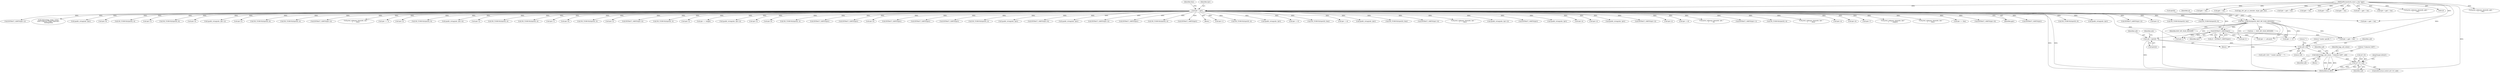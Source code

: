 digraph "0_tcpdump_d10a0f980fe8f9407ab1ffbd612641433ebe175e@pointer" {
"1001649" [label="(Call,safi = tptr[2])"];
"1001647" [label="(Call,EXTRACT_16BITS(tptr))"];
"1000142" [label="(Call,tptr = pptr)"];
"1000128" [label="(MethodParameterIn,const u_char *pptr)"];
"1001640" [label="(Call,ND_TCHECK2(tptr[0], BGP_MP_NLRI_MINSIZE))"];
"1001668" [label="(Call,safi>128)"];
"1001674" [label="(Call,tok2str(bgp_safi_values, \"Unknown SAFI\", safi))"];
"1001698" [label="(Call,af<<8 | safi)"];
"1001647" [label="(Call,EXTRACT_16BITS(tptr))"];
"1001670" [label="(Literal,128)"];
"1002505" [label="(Call,ND_TCHECK2(tptr[0], 8))"];
"1000598" [label="(Call,ipaddr_string(ndo, tptr))"];
"1000128" [label="(MethodParameterIn,const u_char *pptr)"];
"1002431" [label="(Call,EXTRACT_24BITS(tptr+2))"];
"1002257" [label="(Call,tptr+2)"];
"1000385" [label="(Call,ND_TCHECK2(tptr[0], len))"];
"1001672" [label="(Literal,\"\")"];
"1002447" [label="(Call,ND_TCHECK2(tptr[0], 8))"];
"1002242" [label="(Call,EXTRACT_32BITS(tptr+2))"];
"1001677" [label="(Identifier,safi)"];
"1000170" [label="(Call,tok2str(bgp_origin_values,\n\t\t\t\t\t\t\"Unknown Origin Typecode\",\n\t\t\t\t\t\ttptr[0]))"];
"1001646" [label="(Identifier,af)"];
"1001656" [label="(Identifier,ndo)"];
"1002516" [label="(Call,ipaddr_string(ndo, tptr))"];
"1002308" [label="(Call,tptr+6)"];
"1000321" [label="(Call,ND_TCHECK2(tptr[0], 4))"];
"1001649" [label="(Call,safi = tptr[2])"];
"1001691" [label="(Call,tptr < pptr + len)"];
"1002354" [label="(Call,tptr+3)"];
"1000445" [label="(Call,ND_TCHECK2(tptr[0], 8))"];
"1002205" [label="(Call,tptr+4)"];
"1002890" [label="(Call,print_unknown_data(ndo, pptr, \"\n\t    \", len))"];
"1002219" [label="(Call,ipaddr_string(ndo, tptr+2))"];
"1001698" [label="(Call,af<<8 | safi)"];
"1002432" [label="(Call,tptr+2)"];
"1002088" [label="(JumpTarget,default:)"];
"1000142" [label="(Call,tptr = pptr)"];
"1002525" [label="(Call,ND_TCHECK2(tptr[0], 8))"];
"1001640" [label="(Call,ND_TCHECK2(tptr[0], BGP_MP_NLRI_MINSIZE))"];
"1000486" [label="(Call,ND_TCHECK2(tptr[0], 4))"];
"1001671" [label="(Literal,\"vendor specific \")"];
"1002199" [label="(Call,EXTRACT_32BITS(tptr+4))"];
"1001615" [label="(Call,print_unknown_data(ndo, tptr, \"\n\t    \", tlen))"];
"1000146" [label="(Identifier,tlen)"];
"1002130" [label="(Call,tptr += advance)"];
"1002585" [label="(Call,tptr += 3)"];
"1002369" [label="(Call,tptr+2)"];
"1002468" [label="(Call,ND_TCHECK2(tptr[0], 8))"];
"1001644" [label="(Identifier,BGP_MP_NLRI_MINSIZE)"];
"1001693" [label="(Call,pptr + len)"];
"1002203" [label="(Call,ipaddr_string(ndo, tptr+4))"];
"1002195" [label="(Call,tptr+2)"];
"1000347" [label="(Call,ND_TCHECK2(tptr[0], 4))"];
"1002489" [label="(Call,ND_TCHECK2(tptr[0], 4))"];
"1002403" [label="(Call,tptr+1)"];
"1000143" [label="(Identifier,tptr)"];
"1000206" [label="(Call,tptr < pptr + len)"];
"1001625" [label="(Call,pptr + len)"];
"1002225" [label="(Call,tptr+6)"];
"1002395" [label="(Call,ND_TCHECK2(tptr[0], 5))"];
"1001699" [label="(Call,af<<8)"];
"1000200" [label="(Call,bgp_attr_get_as_size(ndo, atype, pptr, len))"];
"1002349" [label="(Call,tptr+2)"];
"1002368" [label="(Call,EXTRACT_16BITS(tptr+2))"];
"1000150" [label="(Block,)"];
"1002570" [label="(Call,ND_TCHECK2(tptr[0], 3))"];
"1002221" [label="(Call,tptr+2)"];
"1002640" [label="(Call,tptr += length)"];
"1001651" [label="(Call,tptr[2])"];
"1001680" [label="(Call,len == BGP_MP_NLRI_MINSIZE)"];
"1002298" [label="(Call,ipaddr_string(ndo, tptr+2))"];
"1002119" [label="(Call,tptr = pptr + len)"];
"1002243" [label="(Call,tptr+2)"];
"1002919" [label="(MethodReturn,RET)"];
"1000208" [label="(Call,pptr + len)"];
"1002325" [label="(Call,tptr+6)"];
"1000615" [label="(Call,ND_TCHECK2(tptr[0], 3))"];
"1000493" [label="(Call,EXTRACT_32BITS(tptr))"];
"1001676" [label="(Literal,\"Unknown SAFI\")"];
"1002668" [label="(Call,EXTRACT_32BITS(tptr))"];
"1002247" [label="(Call,tptr+6)"];
"1002848" [label="(Call,EXTRACT_32BITS(tptr))"];
"1000461" [label="(Call,EXTRACT_32BITS(tptr))"];
"1001668" [label="(Call,safi>128)"];
"1000357" [label="(Call,EXTRACT_32BITS(tptr))"];
"1002151" [label="(Call,ND_TCHECK2(tptr[0], 2))"];
"1002121" [label="(Call,pptr + len)"];
"1002499" [label="(Call,ipaddr_string(ndo, tptr))"];
"1002224" [label="(Call,EXTRACT_16BITS(tptr+6))"];
"1002479" [label="(Call,ipaddr_string(ndo, tptr))"];
"1002256" [label="(Call,EXTRACT_32BITS(tptr+2))"];
"1002158" [label="(Call,EXTRACT_16BITS(tptr))"];
"1000587" [label="(Call,ND_TCHECK2(tptr[0], 4))"];
"1000622" [label="(Call,EXTRACT_16BITS(tptr))"];
"1000130" [label="(Block,)"];
"1002582" [label="(Call,tptr+1)"];
"1002648" [label="(Call,ND_TCHECK2(tptr[0], 4))"];
"1001169" [label="(Call,pptr + len)"];
"1000331" [label="(Call,ipaddr_string(ndo, tptr))"];
"1002436" [label="(Call,tptr +=5)"];
"1001073" [label="(Call,ND_TCHECK2(tptr[0], tlen))"];
"1001678" [label="(Identifier,safi)"];
"1000542" [label="(Call,tptr +=4)"];
"1002536" [label="(Call,ipaddr_string(ndo, tptr))"];
"1000663" [label="(Call,ND_TCHECK2(tptr[0], tlen))"];
"1002357" [label="(Call,EXTRACT_16BITS(tptr+4))"];
"1000682" [label="(Call,print_unknown_data(ndo, tptr, \"\n\t    \", tlen))"];
"1001702" [label="(Identifier,safi)"];
"1002284" [label="(Call,ipaddr_string(ndo, tptr+2))"];
"1000406" [label="(Call,EXTRACT_16BITS(tptr))"];
"1002458" [label="(Call,ipaddr_string(ndo, tptr))"];
"1002200" [label="(Call,tptr+4)"];
"1002300" [label="(Call,tptr+2)"];
"1000567" [label="(Call,ipaddr_string(ndo, tptr))"];
"1001648" [label="(Identifier,tptr)"];
"1001687" [label="(Call,tptr += 3)"];
"1002194" [label="(Call,EXTRACT_16BITS(tptr+2))"];
"1001645" [label="(Call,af = EXTRACT_16BITS(tptr))"];
"1002286" [label="(Call,tptr+2)"];
"1001697" [label="(ControlStructure,switch (af<<8 | safi))"];
"1002387" [label="(Call,tptr +=8)"];
"1002378" [label="(Call,print_unknown_data(ndo, tptr, \"\n\t      \", 8))"];
"1001673" [label="(Block,)"];
"1001641" [label="(Call,tptr[0])"];
"1001675" [label="(Identifier,bgp_safi_values)"];
"1002091" [label="(Call,tptr-3)"];
"1002111" [label="(Call,tptr-3)"];
"1002581" [label="(Call,EXTRACT_16BITS(tptr+1))"];
"1001650" [label="(Identifier,safi)"];
"1001674" [label="(Call,tok2str(bgp_safi_values, \"Unknown SAFI\", safi))"];
"1001623" [label="(Call,tptr = pptr + len)"];
"1001667" [label="(Call,(safi>128) ? \"vendor specific \" : \"\")"];
"1000557" [label="(Call,ND_TCHECK2(tptr[0], 4))"];
"1002552" [label="(Call,print_unknown_data(ndo, tptr, \"\n\t      \", tlen))"];
"1002358" [label="(Call,tptr+4)"];
"1002331" [label="(Call,tptr+6)"];
"1002315" [label="(Call,tptr+7)"];
"1002635" [label="(Call,print_unknown_data(ndo, tptr,\"\n\t      \", length))"];
"1001092" [label="(Call,print_unknown_data(ndo, tptr, \"\n\t    \", tlen))"];
"1001097" [label="(Call,tptr += tlen)"];
"1001167" [label="(Call,tptr < pptr + len)"];
"1001669" [label="(Identifier,safi)"];
"1002246" [label="(Call,EXTRACT_16BITS(tptr+6))"];
"1000144" [label="(Identifier,pptr)"];
"1000426" [label="(Call,EXTRACT_32BITS(tptr))"];
"1002909" [label="(Call,print_unknown_data(ndo, pptr, \"\n\t    \", len))"];
"1001649" -> "1000150"  [label="AST: "];
"1001649" -> "1001651"  [label="CFG: "];
"1001650" -> "1001649"  [label="AST: "];
"1001651" -> "1001649"  [label="AST: "];
"1001656" -> "1001649"  [label="CFG: "];
"1001649" -> "1002919"  [label="DDG: "];
"1001647" -> "1001649"  [label="DDG: "];
"1001649" -> "1001668"  [label="DDG: "];
"1001647" -> "1001645"  [label="AST: "];
"1001647" -> "1001648"  [label="CFG: "];
"1001648" -> "1001647"  [label="AST: "];
"1001645" -> "1001647"  [label="CFG: "];
"1001647" -> "1001645"  [label="DDG: "];
"1000142" -> "1001647"  [label="DDG: "];
"1001640" -> "1001647"  [label="DDG: "];
"1001647" -> "1001687"  [label="DDG: "];
"1001647" -> "1001691"  [label="DDG: "];
"1001647" -> "1002091"  [label="DDG: "];
"1001647" -> "1002111"  [label="DDG: "];
"1001647" -> "1002130"  [label="DDG: "];
"1000142" -> "1000130"  [label="AST: "];
"1000142" -> "1000144"  [label="CFG: "];
"1000143" -> "1000142"  [label="AST: "];
"1000144" -> "1000142"  [label="AST: "];
"1000146" -> "1000142"  [label="CFG: "];
"1000142" -> "1002919"  [label="DDG: "];
"1000142" -> "1002919"  [label="DDG: "];
"1000128" -> "1000142"  [label="DDG: "];
"1000142" -> "1000170"  [label="DDG: "];
"1000142" -> "1000206"  [label="DDG: "];
"1000142" -> "1000321"  [label="DDG: "];
"1000142" -> "1000331"  [label="DDG: "];
"1000142" -> "1000347"  [label="DDG: "];
"1000142" -> "1000357"  [label="DDG: "];
"1000142" -> "1000385"  [label="DDG: "];
"1000142" -> "1000406"  [label="DDG: "];
"1000142" -> "1000426"  [label="DDG: "];
"1000142" -> "1000445"  [label="DDG: "];
"1000142" -> "1000461"  [label="DDG: "];
"1000142" -> "1000486"  [label="DDG: "];
"1000142" -> "1000493"  [label="DDG: "];
"1000142" -> "1000542"  [label="DDG: "];
"1000142" -> "1000557"  [label="DDG: "];
"1000142" -> "1000567"  [label="DDG: "];
"1000142" -> "1000587"  [label="DDG: "];
"1000142" -> "1000598"  [label="DDG: "];
"1000142" -> "1000615"  [label="DDG: "];
"1000142" -> "1000622"  [label="DDG: "];
"1000142" -> "1000663"  [label="DDG: "];
"1000142" -> "1000682"  [label="DDG: "];
"1000142" -> "1001073"  [label="DDG: "];
"1000142" -> "1001092"  [label="DDG: "];
"1000142" -> "1001097"  [label="DDG: "];
"1000142" -> "1001615"  [label="DDG: "];
"1000142" -> "1001640"  [label="DDG: "];
"1000142" -> "1002091"  [label="DDG: "];
"1000142" -> "1002151"  [label="DDG: "];
"1000142" -> "1002158"  [label="DDG: "];
"1000142" -> "1002194"  [label="DDG: "];
"1000142" -> "1002195"  [label="DDG: "];
"1000142" -> "1002199"  [label="DDG: "];
"1000142" -> "1002200"  [label="DDG: "];
"1000142" -> "1002203"  [label="DDG: "];
"1000142" -> "1002205"  [label="DDG: "];
"1000142" -> "1002219"  [label="DDG: "];
"1000142" -> "1002221"  [label="DDG: "];
"1000142" -> "1002224"  [label="DDG: "];
"1000142" -> "1002225"  [label="DDG: "];
"1000142" -> "1002242"  [label="DDG: "];
"1000142" -> "1002243"  [label="DDG: "];
"1000142" -> "1002246"  [label="DDG: "];
"1000142" -> "1002247"  [label="DDG: "];
"1000142" -> "1002256"  [label="DDG: "];
"1000142" -> "1002257"  [label="DDG: "];
"1000142" -> "1002284"  [label="DDG: "];
"1000142" -> "1002286"  [label="DDG: "];
"1000142" -> "1002298"  [label="DDG: "];
"1000142" -> "1002300"  [label="DDG: "];
"1000142" -> "1002308"  [label="DDG: "];
"1000142" -> "1002315"  [label="DDG: "];
"1000142" -> "1002325"  [label="DDG: "];
"1000142" -> "1002331"  [label="DDG: "];
"1000142" -> "1002349"  [label="DDG: "];
"1000142" -> "1002354"  [label="DDG: "];
"1000142" -> "1002357"  [label="DDG: "];
"1000142" -> "1002358"  [label="DDG: "];
"1000142" -> "1002368"  [label="DDG: "];
"1000142" -> "1002369"  [label="DDG: "];
"1000142" -> "1002378"  [label="DDG: "];
"1000142" -> "1002387"  [label="DDG: "];
"1000142" -> "1002395"  [label="DDG: "];
"1000142" -> "1002403"  [label="DDG: "];
"1000142" -> "1002431"  [label="DDG: "];
"1000142" -> "1002432"  [label="DDG: "];
"1000142" -> "1002436"  [label="DDG: "];
"1000142" -> "1002447"  [label="DDG: "];
"1000142" -> "1002458"  [label="DDG: "];
"1000142" -> "1002468"  [label="DDG: "];
"1000142" -> "1002479"  [label="DDG: "];
"1000142" -> "1002489"  [label="DDG: "];
"1000142" -> "1002499"  [label="DDG: "];
"1000142" -> "1002505"  [label="DDG: "];
"1000142" -> "1002516"  [label="DDG: "];
"1000142" -> "1002525"  [label="DDG: "];
"1000142" -> "1002536"  [label="DDG: "];
"1000142" -> "1002552"  [label="DDG: "];
"1000142" -> "1002570"  [label="DDG: "];
"1000142" -> "1002581"  [label="DDG: "];
"1000142" -> "1002582"  [label="DDG: "];
"1000142" -> "1002585"  [label="DDG: "];
"1000142" -> "1002635"  [label="DDG: "];
"1000142" -> "1002640"  [label="DDG: "];
"1000142" -> "1002648"  [label="DDG: "];
"1000142" -> "1002668"  [label="DDG: "];
"1000142" -> "1002848"  [label="DDG: "];
"1000128" -> "1000125"  [label="AST: "];
"1000128" -> "1002919"  [label="DDG: "];
"1000128" -> "1000200"  [label="DDG: "];
"1000128" -> "1000206"  [label="DDG: "];
"1000128" -> "1000208"  [label="DDG: "];
"1000128" -> "1001167"  [label="DDG: "];
"1000128" -> "1001169"  [label="DDG: "];
"1000128" -> "1001623"  [label="DDG: "];
"1000128" -> "1001625"  [label="DDG: "];
"1000128" -> "1001691"  [label="DDG: "];
"1000128" -> "1001693"  [label="DDG: "];
"1000128" -> "1002119"  [label="DDG: "];
"1000128" -> "1002121"  [label="DDG: "];
"1000128" -> "1002890"  [label="DDG: "];
"1000128" -> "1002909"  [label="DDG: "];
"1001640" -> "1000150"  [label="AST: "];
"1001640" -> "1001644"  [label="CFG: "];
"1001641" -> "1001640"  [label="AST: "];
"1001644" -> "1001640"  [label="AST: "];
"1001646" -> "1001640"  [label="CFG: "];
"1001640" -> "1002919"  [label="DDG: "];
"1001640" -> "1002919"  [label="DDG: "];
"1001640" -> "1001680"  [label="DDG: "];
"1001640" -> "1001687"  [label="DDG: "];
"1001640" -> "1001691"  [label="DDG: "];
"1001640" -> "1002091"  [label="DDG: "];
"1001640" -> "1002111"  [label="DDG: "];
"1001640" -> "1002130"  [label="DDG: "];
"1001668" -> "1001667"  [label="AST: "];
"1001668" -> "1001670"  [label="CFG: "];
"1001669" -> "1001668"  [label="AST: "];
"1001670" -> "1001668"  [label="AST: "];
"1001671" -> "1001668"  [label="CFG: "];
"1001672" -> "1001668"  [label="CFG: "];
"1001668" -> "1001674"  [label="DDG: "];
"1001674" -> "1001673"  [label="AST: "];
"1001674" -> "1001677"  [label="CFG: "];
"1001675" -> "1001674"  [label="AST: "];
"1001676" -> "1001674"  [label="AST: "];
"1001677" -> "1001674"  [label="AST: "];
"1001678" -> "1001674"  [label="CFG: "];
"1001674" -> "1002919"  [label="DDG: "];
"1001674" -> "1002919"  [label="DDG: "];
"1001674" -> "1002919"  [label="DDG: "];
"1001674" -> "1001698"  [label="DDG: "];
"1001698" -> "1001697"  [label="AST: "];
"1001698" -> "1001702"  [label="CFG: "];
"1001699" -> "1001698"  [label="AST: "];
"1001702" -> "1001698"  [label="AST: "];
"1002088" -> "1001698"  [label="CFG: "];
"1001698" -> "1002919"  [label="DDG: "];
"1001698" -> "1002919"  [label="DDG: "];
"1001698" -> "1002919"  [label="DDG: "];
"1001699" -> "1001698"  [label="DDG: "];
"1001699" -> "1001698"  [label="DDG: "];
}
